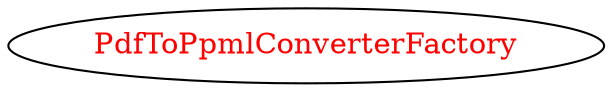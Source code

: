 digraph dependencyGraph {
 concentrate=true;
 ranksep="2.0";
 rankdir="LR"; 
 splines="ortho";
"PdfToPpmlConverterFactory" [fontcolor="red"];
}